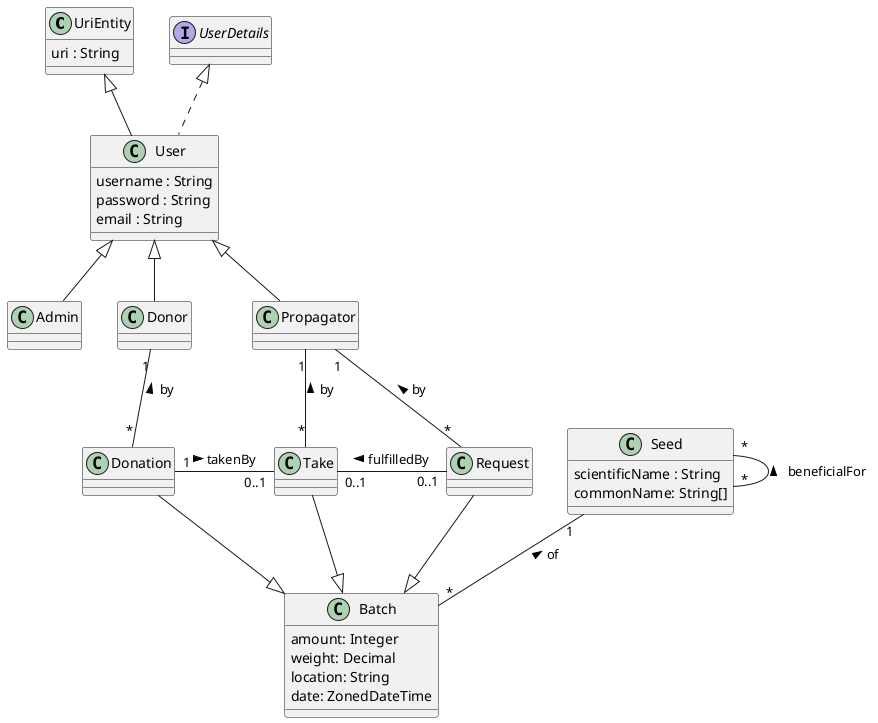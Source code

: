 @startuml

class UriEntity {
  uri : String
}
class User extends UriEntity implements UserDetails {
  username : String
  password : String
  email : String
}
class Admin extends User {
}
class Donor extends User {
}
class Propagator extends User {
}

Donor "1" -- "*" Donation : by <
Propagator "1" -- "*" Take : by <
Propagator "1" -- "*" Request : by <

class Seed {
  scientificName : String
  commonName: String[]
}
Seed "*" -- "*" Seed : beneficialFor <
Seed "1" -- "*" Batch : of <

class Batch {
  amount: Integer
  weight: Decimal
  location: String
  date: ZonedDateTime
}
Take --|> Batch
Donation --|> Batch
Request --|> Batch

Donation "1" --right-- "0..1" Take : takenBy >
Request "0..1" --left-- "0..1" Take : fulfilledBy >

@enduml
